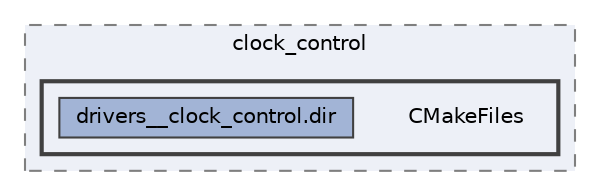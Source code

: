 digraph "build/zephyr/drivers/clock_control/CMakeFiles"
{
 // LATEX_PDF_SIZE
  bgcolor="transparent";
  edge [fontname=Helvetica,fontsize=10,labelfontname=Helvetica,labelfontsize=10];
  node [fontname=Helvetica,fontsize=10,shape=box,height=0.2,width=0.4];
  compound=true
  subgraph clusterdir_54dccc271c44e8d2547bd8d7388ea2f8 {
    graph [ bgcolor="#edf0f7", pencolor="grey50", label="clock_control", fontname=Helvetica,fontsize=10 style="filled,dashed", URL="dir_54dccc271c44e8d2547bd8d7388ea2f8.html",tooltip=""]
  subgraph clusterdir_375b8ccbb09b0994546a5ae66170592d {
    graph [ bgcolor="#edf0f7", pencolor="grey25", label="", fontname=Helvetica,fontsize=10 style="filled,bold", URL="dir_375b8ccbb09b0994546a5ae66170592d.html",tooltip=""]
    dir_375b8ccbb09b0994546a5ae66170592d [shape=plaintext, label="CMakeFiles"];
  dir_61606ded3777cb89a5bea411870fc3cb [label="drivers__clock_control.dir", fillcolor="#a2b4d6", color="grey25", style="filled", URL="dir_61606ded3777cb89a5bea411870fc3cb.html",tooltip=""];
  }
  }
}
